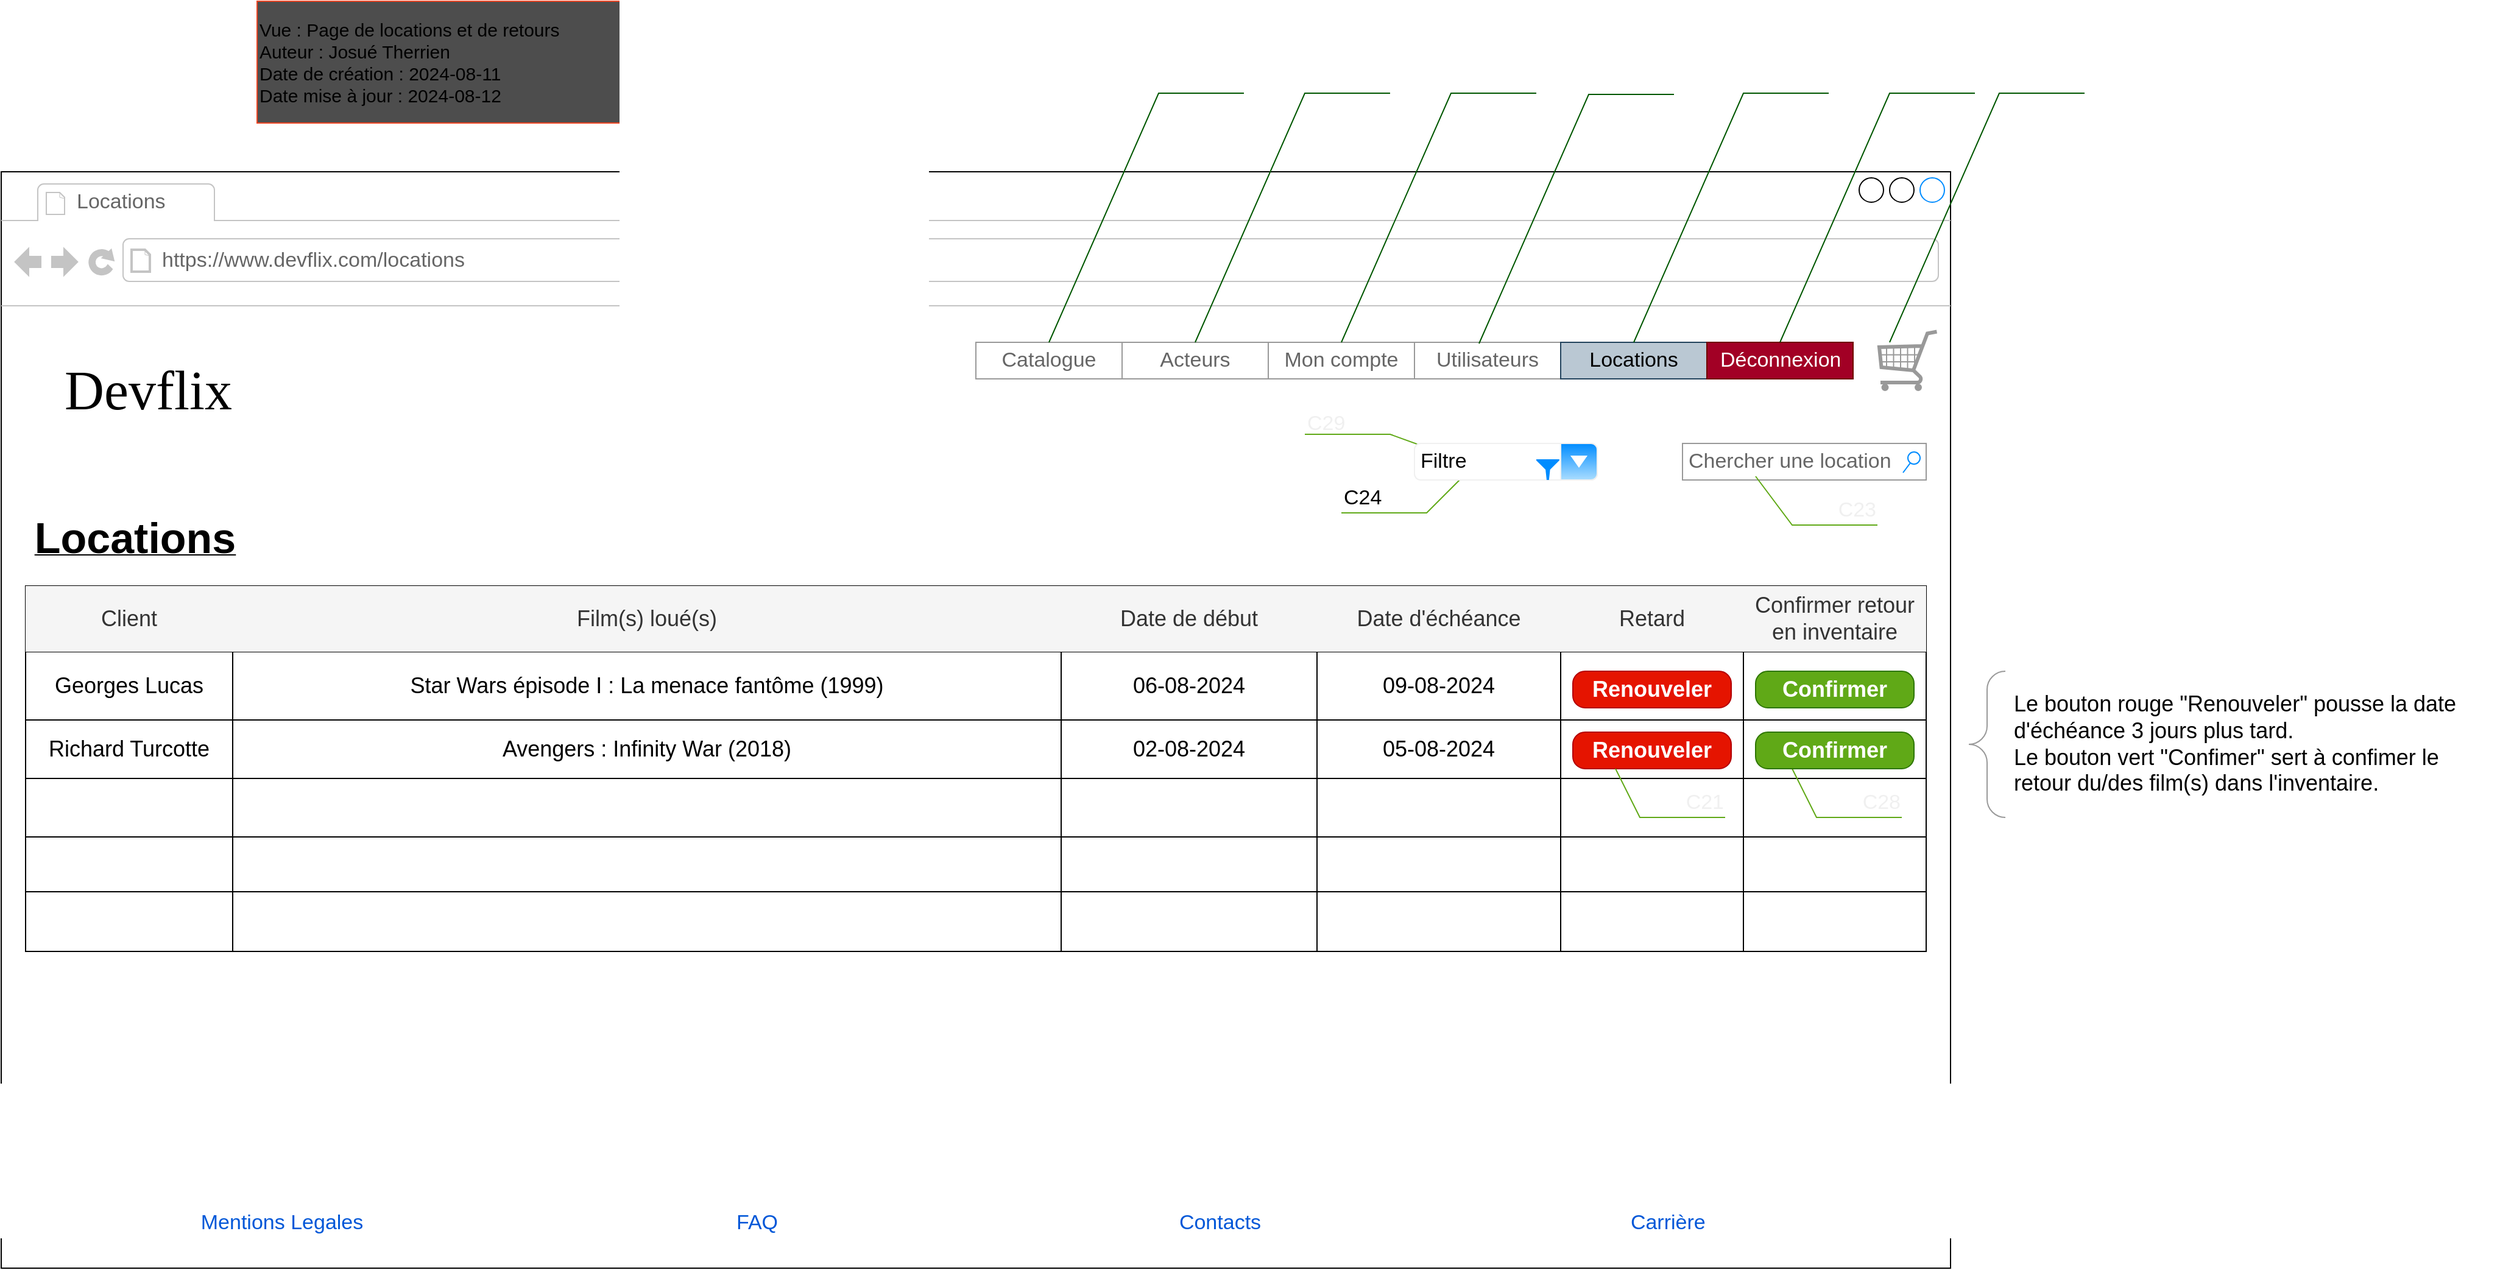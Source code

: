 <mxfile version="21.7.5" type="device">
  <diagram name="Page-1" id="HVN4WzkarxbkS2Vz0N3N">
    <mxGraphModel dx="1418" dy="1728" grid="1" gridSize="10" guides="1" tooltips="1" connect="1" arrows="1" fold="1" page="1" pageScale="1" pageWidth="1600" pageHeight="900" math="0" shadow="0">
      <root>
        <mxCell id="0" />
        <mxCell id="1" parent="0" />
        <mxCell id="bEMmbT1j2NkxgSVrj1q9-1" value="" style="strokeWidth=1;shadow=0;dashed=0;align=center;html=1;shape=mxgraph.mockup.containers.browserWindow;rSize=0;strokeColor2=#008cff;strokeColor3=#c4c4c4;mainText=,;recursiveResize=0;whiteSpace=wrap;spacingTop=0;horizontal=1;fontSize=20;" parent="1" vertex="1">
          <mxGeometry width="1600" height="900" as="geometry" />
        </mxCell>
        <mxCell id="bEMmbT1j2NkxgSVrj1q9-2" value="Locations" style="strokeWidth=1;shadow=0;dashed=0;align=center;html=1;shape=mxgraph.mockup.containers.anchor;fontSize=17;fontColor=#666666;align=left;whiteSpace=wrap;" parent="bEMmbT1j2NkxgSVrj1q9-1" vertex="1">
          <mxGeometry x="60" y="12" width="110" height="26" as="geometry" />
        </mxCell>
        <mxCell id="bEMmbT1j2NkxgSVrj1q9-3" value="https://www.devflix.com/locations" style="strokeWidth=1;shadow=0;dashed=0;align=center;html=1;shape=mxgraph.mockup.containers.anchor;rSize=0;fontSize=17;fontColor=#666666;align=left;" parent="bEMmbT1j2NkxgSVrj1q9-1" vertex="1">
          <mxGeometry x="130" y="60" width="250" height="26" as="geometry" />
        </mxCell>
        <mxCell id="bEMmbT1j2NkxgSVrj1q9-4" value="Chercher une location" style="strokeWidth=1;shadow=0;dashed=0;align=center;html=1;shape=mxgraph.mockup.forms.searchBox;strokeColor=#999999;mainText=;strokeColor2=#008cff;fontColor=#666666;fontSize=17;align=left;spacingLeft=3;whiteSpace=wrap;container=1;" parent="bEMmbT1j2NkxgSVrj1q9-1" vertex="1">
          <mxGeometry x="1380" y="223" width="200" height="30" as="geometry" />
        </mxCell>
        <mxCell id="bEMmbT1j2NkxgSVrj1q9-5" value="&lt;b&gt;&lt;u&gt;&lt;font style=&quot;font-size: 35px;&quot;&gt;Locations&lt;/font&gt;&lt;/u&gt;&lt;/b&gt;" style="text;html=1;strokeColor=none;fillColor=none;align=center;verticalAlign=middle;whiteSpace=wrap;rounded=0;" parent="bEMmbT1j2NkxgSVrj1q9-1" vertex="1">
          <mxGeometry x="20" y="270" width="180" height="60" as="geometry" />
        </mxCell>
        <mxCell id="bEMmbT1j2NkxgSVrj1q9-6" value="C24" style="strokeWidth=1;shadow=0;dashed=0;align=center;html=1;shape=mxgraph.mockup.text.callout;linkText=;textSize=17;textColor=#666666;callDir=SW;callStyle=line;fontSize=17;align=left;verticalAlign=bottom;strokeColor=#60A917;" parent="bEMmbT1j2NkxgSVrj1q9-1" vertex="1">
          <mxGeometry x="1100" y="250" width="100" height="30" as="geometry" />
        </mxCell>
        <mxCell id="bEMmbT1j2NkxgSVrj1q9-7" value="&lt;font color=&quot;#f0f0f0&quot;&gt;C23&lt;/font&gt;" style="strokeWidth=1;shadow=0;dashed=0;align=center;html=1;shape=mxgraph.mockup.text.callout;linkText=;textSize=17;textColor=#666666;callDir=SE;callStyle=line;fontSize=17;fontColor=#666666;align=right;verticalAlign=bottom;strokeColor=#60A917;" parent="bEMmbT1j2NkxgSVrj1q9-1" vertex="1">
          <mxGeometry x="1440" y="250" width="100" height="40" as="geometry" />
        </mxCell>
        <mxCell id="bEMmbT1j2NkxgSVrj1q9-8" value="&lt;font color=&quot;#f0f0f0&quot;&gt;C29&lt;/font&gt;" style="strokeWidth=1;shadow=0;dashed=0;align=center;html=1;shape=mxgraph.mockup.text.callout;linkText=;textSize=17;textColor=#666666;callDir=NW;callStyle=line;fontSize=17;fontColor=#666666;align=left;verticalAlign=top;strokeColor=#60A917;container=0;" parent="bEMmbT1j2NkxgSVrj1q9-1" vertex="1">
          <mxGeometry x="1070" y="190" width="110" height="40" as="geometry" />
        </mxCell>
        <mxCell id="bEMmbT1j2NkxgSVrj1q9-9" value="&lt;font color=&quot;#000000&quot;&gt;Filtre&lt;/font&gt;" style="strokeWidth=1;shadow=0;dashed=0;align=center;html=1;shape=mxgraph.mockup.forms.comboBox;strokeColor=#F0F0F0;fillColor=#008CFF;align=left;fillColor2=#aaddff;mainText=;fontColor=#ffffff;fontSize=17;spacingLeft=3;labelBackgroundColor=none;" parent="bEMmbT1j2NkxgSVrj1q9-1" vertex="1">
          <mxGeometry x="1160" y="223" width="150" height="30" as="geometry" />
        </mxCell>
        <mxCell id="bEMmbT1j2NkxgSVrj1q9-10" value="" style="sketch=0;aspect=fixed;pointerEvents=1;shadow=0;dashed=0;html=1;strokeColor=none;labelPosition=center;verticalLabelPosition=bottom;verticalAlign=top;align=center;fillColor=#008cff;shape=mxgraph.mscae.enterprise.filter;container=1;" parent="bEMmbT1j2NkxgSVrj1q9-1" vertex="1">
          <mxGeometry x="1260" y="236" width="18.89" height="17" as="geometry">
            <mxRectangle x="580" y="120" width="50" height="40" as="alternateBounds" />
          </mxGeometry>
        </mxCell>
        <mxCell id="bEMmbT1j2NkxgSVrj1q9-11" value="" style="shape=table;startSize=0;container=1;collapsible=0;childLayout=tableLayout;fontSize=18;" parent="bEMmbT1j2NkxgSVrj1q9-1" vertex="1">
          <mxGeometry x="20" y="340" width="1560" height="300" as="geometry" />
        </mxCell>
        <mxCell id="bEMmbT1j2NkxgSVrj1q9-12" style="shape=tableRow;horizontal=0;startSize=0;swimlaneHead=0;swimlaneBody=0;strokeColor=inherit;top=0;left=0;bottom=0;right=0;collapsible=0;dropTarget=0;fillColor=none;points=[[0,0.5],[1,0.5]];portConstraint=eastwest;fontSize=18;" parent="bEMmbT1j2NkxgSVrj1q9-11" vertex="1">
          <mxGeometry width="1560" height="54" as="geometry" />
        </mxCell>
        <mxCell id="bEMmbT1j2NkxgSVrj1q9-13" value="Client" style="shape=partialRectangle;html=1;whiteSpace=wrap;connectable=0;overflow=hidden;top=0;left=0;bottom=0;right=0;pointerEvents=1;fontSize=18;fillColor=#f5f5f5;strokeColor=#666666;strokeWidth=1;fillStyle=auto;fontColor=#333333;" parent="bEMmbT1j2NkxgSVrj1q9-12" vertex="1">
          <mxGeometry width="170" height="54" as="geometry">
            <mxRectangle width="170" height="54" as="alternateBounds" />
          </mxGeometry>
        </mxCell>
        <mxCell id="bEMmbT1j2NkxgSVrj1q9-14" value="Film(s) loué(s)" style="shape=partialRectangle;html=1;whiteSpace=wrap;connectable=0;strokeColor=#666666;overflow=hidden;fillColor=#f5f5f5;top=0;left=0;bottom=0;right=0;pointerEvents=1;fontSize=18;fontColor=#333333;" parent="bEMmbT1j2NkxgSVrj1q9-12" vertex="1">
          <mxGeometry x="170" width="680" height="54" as="geometry">
            <mxRectangle width="680" height="54" as="alternateBounds" />
          </mxGeometry>
        </mxCell>
        <mxCell id="bEMmbT1j2NkxgSVrj1q9-15" value="Date de début" style="shape=partialRectangle;html=1;whiteSpace=wrap;connectable=0;strokeColor=#666666;overflow=hidden;fillColor=#f5f5f5;top=0;left=0;bottom=0;right=0;pointerEvents=1;fontSize=18;fontColor=#333333;" parent="bEMmbT1j2NkxgSVrj1q9-12" vertex="1">
          <mxGeometry x="850" width="210" height="54" as="geometry">
            <mxRectangle width="210" height="54" as="alternateBounds" />
          </mxGeometry>
        </mxCell>
        <mxCell id="bEMmbT1j2NkxgSVrj1q9-16" value="Date d&#39;échéance" style="shape=partialRectangle;html=1;whiteSpace=wrap;connectable=0;strokeColor=#666666;overflow=hidden;fillColor=#f5f5f5;top=0;left=0;bottom=0;right=0;pointerEvents=1;fontSize=18;fontColor=#333333;" parent="bEMmbT1j2NkxgSVrj1q9-12" vertex="1">
          <mxGeometry x="1060" width="200" height="54" as="geometry">
            <mxRectangle width="200" height="54" as="alternateBounds" />
          </mxGeometry>
        </mxCell>
        <mxCell id="bEMmbT1j2NkxgSVrj1q9-17" value="Retard" style="shape=partialRectangle;html=1;whiteSpace=wrap;connectable=0;strokeColor=#666666;overflow=hidden;fillColor=#f5f5f5;top=0;left=0;bottom=0;right=0;pointerEvents=1;fontSize=18;fontColor=#333333;" parent="bEMmbT1j2NkxgSVrj1q9-12" vertex="1">
          <mxGeometry x="1260" width="150" height="54" as="geometry">
            <mxRectangle width="150" height="54" as="alternateBounds" />
          </mxGeometry>
        </mxCell>
        <mxCell id="bEMmbT1j2NkxgSVrj1q9-74" value="Confirmer retour en inventaire" style="shape=partialRectangle;html=1;whiteSpace=wrap;connectable=0;strokeColor=#666666;overflow=hidden;fillColor=#f5f5f5;top=0;left=0;bottom=0;right=0;pointerEvents=1;fontSize=18;fontColor=#333333;" parent="bEMmbT1j2NkxgSVrj1q9-12" vertex="1">
          <mxGeometry x="1410" width="150" height="54" as="geometry">
            <mxRectangle width="150" height="54" as="alternateBounds" />
          </mxGeometry>
        </mxCell>
        <mxCell id="bEMmbT1j2NkxgSVrj1q9-18" value="" style="shape=tableRow;horizontal=0;startSize=0;swimlaneHead=0;swimlaneBody=0;strokeColor=inherit;top=0;left=0;bottom=0;right=0;collapsible=0;dropTarget=0;fillColor=none;points=[[0,0.5],[1,0.5]];portConstraint=eastwest;fontSize=18;" parent="bEMmbT1j2NkxgSVrj1q9-11" vertex="1">
          <mxGeometry y="54" width="1560" height="56" as="geometry" />
        </mxCell>
        <mxCell id="bEMmbT1j2NkxgSVrj1q9-19" value="Georges Lucas" style="shape=partialRectangle;html=1;whiteSpace=wrap;connectable=0;strokeColor=inherit;overflow=hidden;fillColor=none;top=0;left=0;bottom=0;right=0;pointerEvents=1;fontSize=18;" parent="bEMmbT1j2NkxgSVrj1q9-18" vertex="1">
          <mxGeometry width="170" height="56" as="geometry">
            <mxRectangle width="170" height="56" as="alternateBounds" />
          </mxGeometry>
        </mxCell>
        <mxCell id="bEMmbT1j2NkxgSVrj1q9-20" value="Star Wars épisode I : La menace fantôme (1999)" style="shape=partialRectangle;html=1;whiteSpace=wrap;connectable=0;strokeColor=inherit;overflow=hidden;fillColor=none;top=0;left=0;bottom=0;right=0;pointerEvents=1;fontSize=18;" parent="bEMmbT1j2NkxgSVrj1q9-18" vertex="1">
          <mxGeometry x="170" width="680" height="56" as="geometry">
            <mxRectangle width="680" height="56" as="alternateBounds" />
          </mxGeometry>
        </mxCell>
        <mxCell id="bEMmbT1j2NkxgSVrj1q9-21" value="06-08-2024" style="shape=partialRectangle;html=1;whiteSpace=wrap;connectable=0;strokeColor=inherit;overflow=hidden;fillColor=none;top=0;left=0;bottom=0;right=0;pointerEvents=1;fontSize=18;" parent="bEMmbT1j2NkxgSVrj1q9-18" vertex="1">
          <mxGeometry x="850" width="210" height="56" as="geometry">
            <mxRectangle width="210" height="56" as="alternateBounds" />
          </mxGeometry>
        </mxCell>
        <mxCell id="bEMmbT1j2NkxgSVrj1q9-22" value="09-08-2024" style="shape=partialRectangle;html=1;whiteSpace=wrap;connectable=0;strokeColor=inherit;overflow=hidden;fillColor=none;top=0;left=0;bottom=0;right=0;pointerEvents=1;fontSize=18;" parent="bEMmbT1j2NkxgSVrj1q9-18" vertex="1">
          <mxGeometry x="1060" width="200" height="56" as="geometry">
            <mxRectangle width="200" height="56" as="alternateBounds" />
          </mxGeometry>
        </mxCell>
        <mxCell id="bEMmbT1j2NkxgSVrj1q9-23" style="shape=partialRectangle;html=1;whiteSpace=wrap;connectable=0;strokeColor=inherit;overflow=hidden;fillColor=none;top=0;left=0;bottom=0;right=0;pointerEvents=1;fontSize=18;" parent="bEMmbT1j2NkxgSVrj1q9-18" vertex="1">
          <mxGeometry x="1260" width="150" height="56" as="geometry">
            <mxRectangle width="150" height="56" as="alternateBounds" />
          </mxGeometry>
        </mxCell>
        <mxCell id="bEMmbT1j2NkxgSVrj1q9-75" style="shape=partialRectangle;html=1;whiteSpace=wrap;connectable=0;strokeColor=inherit;overflow=hidden;fillColor=none;top=0;left=0;bottom=0;right=0;pointerEvents=1;fontSize=18;" parent="bEMmbT1j2NkxgSVrj1q9-18" vertex="1">
          <mxGeometry x="1410" width="150" height="56" as="geometry">
            <mxRectangle width="150" height="56" as="alternateBounds" />
          </mxGeometry>
        </mxCell>
        <mxCell id="bEMmbT1j2NkxgSVrj1q9-24" value="" style="shape=tableRow;horizontal=0;startSize=0;swimlaneHead=0;swimlaneBody=0;strokeColor=inherit;top=0;left=0;bottom=0;right=0;collapsible=0;dropTarget=0;fillColor=none;points=[[0,0.5],[1,0.5]];portConstraint=eastwest;fontSize=18;" parent="bEMmbT1j2NkxgSVrj1q9-11" vertex="1">
          <mxGeometry y="110" width="1560" height="48" as="geometry" />
        </mxCell>
        <mxCell id="bEMmbT1j2NkxgSVrj1q9-25" value="Richard Turcotte" style="shape=partialRectangle;html=1;whiteSpace=wrap;connectable=0;overflow=hidden;top=0;left=0;bottom=0;right=0;pointerEvents=1;fontSize=18;fillColor=none;" parent="bEMmbT1j2NkxgSVrj1q9-24" vertex="1">
          <mxGeometry width="170" height="48" as="geometry">
            <mxRectangle width="170" height="48" as="alternateBounds" />
          </mxGeometry>
        </mxCell>
        <mxCell id="bEMmbT1j2NkxgSVrj1q9-26" value="Avengers : Infinity War (2018)" style="shape=partialRectangle;html=1;whiteSpace=wrap;connectable=0;overflow=hidden;top=0;left=0;bottom=0;right=0;pointerEvents=1;fontSize=18;fillColor=none;" parent="bEMmbT1j2NkxgSVrj1q9-24" vertex="1">
          <mxGeometry x="170" width="680" height="48" as="geometry">
            <mxRectangle width="680" height="48" as="alternateBounds" />
          </mxGeometry>
        </mxCell>
        <mxCell id="bEMmbT1j2NkxgSVrj1q9-27" value="02-08-2024" style="shape=partialRectangle;html=1;whiteSpace=wrap;connectable=0;overflow=hidden;top=0;left=0;bottom=0;right=0;pointerEvents=1;fontSize=18;fillColor=none;" parent="bEMmbT1j2NkxgSVrj1q9-24" vertex="1">
          <mxGeometry x="850" width="210" height="48" as="geometry">
            <mxRectangle width="210" height="48" as="alternateBounds" />
          </mxGeometry>
        </mxCell>
        <mxCell id="bEMmbT1j2NkxgSVrj1q9-28" value="05-08-2024" style="shape=partialRectangle;html=1;whiteSpace=wrap;connectable=0;overflow=hidden;top=0;left=0;bottom=0;right=0;pointerEvents=1;fontSize=18;fillColor=none;" parent="bEMmbT1j2NkxgSVrj1q9-24" vertex="1">
          <mxGeometry x="1060" width="200" height="48" as="geometry">
            <mxRectangle width="200" height="48" as="alternateBounds" />
          </mxGeometry>
        </mxCell>
        <mxCell id="bEMmbT1j2NkxgSVrj1q9-29" style="shape=partialRectangle;html=1;whiteSpace=wrap;connectable=0;overflow=hidden;top=0;left=0;bottom=0;right=0;pointerEvents=1;fontSize=18;fillColor=none;" parent="bEMmbT1j2NkxgSVrj1q9-24" vertex="1">
          <mxGeometry x="1260" width="150" height="48" as="geometry">
            <mxRectangle width="150" height="48" as="alternateBounds" />
          </mxGeometry>
        </mxCell>
        <mxCell id="bEMmbT1j2NkxgSVrj1q9-76" style="shape=partialRectangle;html=1;whiteSpace=wrap;connectable=0;overflow=hidden;top=0;left=0;bottom=0;right=0;pointerEvents=1;fontSize=18;fillColor=none;" parent="bEMmbT1j2NkxgSVrj1q9-24" vertex="1">
          <mxGeometry x="1410" width="150" height="48" as="geometry">
            <mxRectangle width="150" height="48" as="alternateBounds" />
          </mxGeometry>
        </mxCell>
        <mxCell id="bEMmbT1j2NkxgSVrj1q9-30" value="" style="shape=tableRow;horizontal=0;startSize=0;swimlaneHead=0;swimlaneBody=0;strokeColor=inherit;top=0;left=0;bottom=0;right=0;collapsible=0;dropTarget=0;fillColor=none;points=[[0,0.5],[1,0.5]];portConstraint=eastwest;fontSize=18;" parent="bEMmbT1j2NkxgSVrj1q9-11" vertex="1">
          <mxGeometry y="158" width="1560" height="48" as="geometry" />
        </mxCell>
        <mxCell id="bEMmbT1j2NkxgSVrj1q9-31" value="" style="shape=partialRectangle;html=1;whiteSpace=wrap;connectable=0;strokeColor=inherit;overflow=hidden;fillColor=none;top=0;left=0;bottom=0;right=0;pointerEvents=1;fontSize=18;" parent="bEMmbT1j2NkxgSVrj1q9-30" vertex="1">
          <mxGeometry width="170" height="48" as="geometry">
            <mxRectangle width="170" height="48" as="alternateBounds" />
          </mxGeometry>
        </mxCell>
        <mxCell id="bEMmbT1j2NkxgSVrj1q9-32" value="" style="shape=partialRectangle;html=1;whiteSpace=wrap;connectable=0;strokeColor=inherit;overflow=hidden;fillColor=none;top=0;left=0;bottom=0;right=0;pointerEvents=1;fontSize=18;" parent="bEMmbT1j2NkxgSVrj1q9-30" vertex="1">
          <mxGeometry x="170" width="680" height="48" as="geometry">
            <mxRectangle width="680" height="48" as="alternateBounds" />
          </mxGeometry>
        </mxCell>
        <mxCell id="bEMmbT1j2NkxgSVrj1q9-33" style="shape=partialRectangle;html=1;whiteSpace=wrap;connectable=0;strokeColor=inherit;overflow=hidden;fillColor=none;top=0;left=0;bottom=0;right=0;pointerEvents=1;fontSize=18;" parent="bEMmbT1j2NkxgSVrj1q9-30" vertex="1">
          <mxGeometry x="850" width="210" height="48" as="geometry">
            <mxRectangle width="210" height="48" as="alternateBounds" />
          </mxGeometry>
        </mxCell>
        <mxCell id="bEMmbT1j2NkxgSVrj1q9-34" style="shape=partialRectangle;html=1;whiteSpace=wrap;connectable=0;strokeColor=inherit;overflow=hidden;fillColor=none;top=0;left=0;bottom=0;right=0;pointerEvents=1;fontSize=18;" parent="bEMmbT1j2NkxgSVrj1q9-30" vertex="1">
          <mxGeometry x="1060" width="200" height="48" as="geometry">
            <mxRectangle width="200" height="48" as="alternateBounds" />
          </mxGeometry>
        </mxCell>
        <mxCell id="bEMmbT1j2NkxgSVrj1q9-35" style="shape=partialRectangle;html=1;whiteSpace=wrap;connectable=0;strokeColor=inherit;overflow=hidden;fillColor=none;top=0;left=0;bottom=0;right=0;pointerEvents=1;fontSize=18;" parent="bEMmbT1j2NkxgSVrj1q9-30" vertex="1">
          <mxGeometry x="1260" width="150" height="48" as="geometry">
            <mxRectangle width="150" height="48" as="alternateBounds" />
          </mxGeometry>
        </mxCell>
        <mxCell id="bEMmbT1j2NkxgSVrj1q9-77" style="shape=partialRectangle;html=1;whiteSpace=wrap;connectable=0;strokeColor=inherit;overflow=hidden;fillColor=none;top=0;left=0;bottom=0;right=0;pointerEvents=1;fontSize=18;" parent="bEMmbT1j2NkxgSVrj1q9-30" vertex="1">
          <mxGeometry x="1410" width="150" height="48" as="geometry">
            <mxRectangle width="150" height="48" as="alternateBounds" />
          </mxGeometry>
        </mxCell>
        <mxCell id="bEMmbT1j2NkxgSVrj1q9-36" style="shape=tableRow;horizontal=0;startSize=0;swimlaneHead=0;swimlaneBody=0;strokeColor=inherit;top=0;left=0;bottom=0;right=0;collapsible=0;dropTarget=0;fillColor=none;points=[[0,0.5],[1,0.5]];portConstraint=eastwest;fontSize=18;" parent="bEMmbT1j2NkxgSVrj1q9-11" vertex="1">
          <mxGeometry y="206" width="1560" height="45" as="geometry" />
        </mxCell>
        <mxCell id="bEMmbT1j2NkxgSVrj1q9-37" style="shape=partialRectangle;html=1;whiteSpace=wrap;connectable=0;strokeColor=inherit;overflow=hidden;fillColor=none;top=0;left=0;bottom=0;right=0;pointerEvents=1;fontSize=18;" parent="bEMmbT1j2NkxgSVrj1q9-36" vertex="1">
          <mxGeometry width="170" height="45" as="geometry">
            <mxRectangle width="170" height="45" as="alternateBounds" />
          </mxGeometry>
        </mxCell>
        <mxCell id="bEMmbT1j2NkxgSVrj1q9-38" style="shape=partialRectangle;html=1;whiteSpace=wrap;connectable=0;strokeColor=inherit;overflow=hidden;fillColor=none;top=0;left=0;bottom=0;right=0;pointerEvents=1;fontSize=18;" parent="bEMmbT1j2NkxgSVrj1q9-36" vertex="1">
          <mxGeometry x="170" width="680" height="45" as="geometry">
            <mxRectangle width="680" height="45" as="alternateBounds" />
          </mxGeometry>
        </mxCell>
        <mxCell id="bEMmbT1j2NkxgSVrj1q9-39" style="shape=partialRectangle;html=1;whiteSpace=wrap;connectable=0;strokeColor=inherit;overflow=hidden;fillColor=none;top=0;left=0;bottom=0;right=0;pointerEvents=1;fontSize=18;" parent="bEMmbT1j2NkxgSVrj1q9-36" vertex="1">
          <mxGeometry x="850" width="210" height="45" as="geometry">
            <mxRectangle width="210" height="45" as="alternateBounds" />
          </mxGeometry>
        </mxCell>
        <mxCell id="bEMmbT1j2NkxgSVrj1q9-40" style="shape=partialRectangle;html=1;whiteSpace=wrap;connectable=0;strokeColor=inherit;overflow=hidden;fillColor=none;top=0;left=0;bottom=0;right=0;pointerEvents=1;fontSize=18;" parent="bEMmbT1j2NkxgSVrj1q9-36" vertex="1">
          <mxGeometry x="1060" width="200" height="45" as="geometry">
            <mxRectangle width="200" height="45" as="alternateBounds" />
          </mxGeometry>
        </mxCell>
        <mxCell id="bEMmbT1j2NkxgSVrj1q9-41" style="shape=partialRectangle;html=1;whiteSpace=wrap;connectable=0;strokeColor=inherit;overflow=hidden;fillColor=none;top=0;left=0;bottom=0;right=0;pointerEvents=1;fontSize=18;" parent="bEMmbT1j2NkxgSVrj1q9-36" vertex="1">
          <mxGeometry x="1260" width="150" height="45" as="geometry">
            <mxRectangle width="150" height="45" as="alternateBounds" />
          </mxGeometry>
        </mxCell>
        <mxCell id="bEMmbT1j2NkxgSVrj1q9-78" style="shape=partialRectangle;html=1;whiteSpace=wrap;connectable=0;strokeColor=inherit;overflow=hidden;fillColor=none;top=0;left=0;bottom=0;right=0;pointerEvents=1;fontSize=18;" parent="bEMmbT1j2NkxgSVrj1q9-36" vertex="1">
          <mxGeometry x="1410" width="150" height="45" as="geometry">
            <mxRectangle width="150" height="45" as="alternateBounds" />
          </mxGeometry>
        </mxCell>
        <mxCell id="bEMmbT1j2NkxgSVrj1q9-42" style="shape=tableRow;horizontal=0;startSize=0;swimlaneHead=0;swimlaneBody=0;strokeColor=inherit;top=0;left=0;bottom=0;right=0;collapsible=0;dropTarget=0;fillColor=none;points=[[0,0.5],[1,0.5]];portConstraint=eastwest;fontSize=18;" parent="bEMmbT1j2NkxgSVrj1q9-11" vertex="1">
          <mxGeometry y="251" width="1560" height="49" as="geometry" />
        </mxCell>
        <mxCell id="bEMmbT1j2NkxgSVrj1q9-43" style="shape=partialRectangle;html=1;whiteSpace=wrap;connectable=0;strokeColor=inherit;overflow=hidden;fillColor=none;top=0;left=0;bottom=0;right=0;pointerEvents=1;fontSize=18;" parent="bEMmbT1j2NkxgSVrj1q9-42" vertex="1">
          <mxGeometry width="170" height="49" as="geometry">
            <mxRectangle width="170" height="49" as="alternateBounds" />
          </mxGeometry>
        </mxCell>
        <mxCell id="bEMmbT1j2NkxgSVrj1q9-44" style="shape=partialRectangle;html=1;whiteSpace=wrap;connectable=0;strokeColor=inherit;overflow=hidden;fillColor=none;top=0;left=0;bottom=0;right=0;pointerEvents=1;fontSize=18;" parent="bEMmbT1j2NkxgSVrj1q9-42" vertex="1">
          <mxGeometry x="170" width="680" height="49" as="geometry">
            <mxRectangle width="680" height="49" as="alternateBounds" />
          </mxGeometry>
        </mxCell>
        <mxCell id="bEMmbT1j2NkxgSVrj1q9-45" style="shape=partialRectangle;html=1;whiteSpace=wrap;connectable=0;strokeColor=inherit;overflow=hidden;fillColor=none;top=0;left=0;bottom=0;right=0;pointerEvents=1;fontSize=18;" parent="bEMmbT1j2NkxgSVrj1q9-42" vertex="1">
          <mxGeometry x="850" width="210" height="49" as="geometry">
            <mxRectangle width="210" height="49" as="alternateBounds" />
          </mxGeometry>
        </mxCell>
        <mxCell id="bEMmbT1j2NkxgSVrj1q9-46" style="shape=partialRectangle;html=1;whiteSpace=wrap;connectable=0;strokeColor=inherit;overflow=hidden;fillColor=none;top=0;left=0;bottom=0;right=0;pointerEvents=1;fontSize=18;" parent="bEMmbT1j2NkxgSVrj1q9-42" vertex="1">
          <mxGeometry x="1060" width="200" height="49" as="geometry">
            <mxRectangle width="200" height="49" as="alternateBounds" />
          </mxGeometry>
        </mxCell>
        <mxCell id="bEMmbT1j2NkxgSVrj1q9-47" style="shape=partialRectangle;html=1;whiteSpace=wrap;connectable=0;strokeColor=inherit;overflow=hidden;fillColor=none;top=0;left=0;bottom=0;right=0;pointerEvents=1;fontSize=18;" parent="bEMmbT1j2NkxgSVrj1q9-42" vertex="1">
          <mxGeometry x="1260" width="150" height="49" as="geometry">
            <mxRectangle width="150" height="49" as="alternateBounds" />
          </mxGeometry>
        </mxCell>
        <mxCell id="bEMmbT1j2NkxgSVrj1q9-79" style="shape=partialRectangle;html=1;whiteSpace=wrap;connectable=0;strokeColor=inherit;overflow=hidden;fillColor=none;top=0;left=0;bottom=0;right=0;pointerEvents=1;fontSize=18;" parent="bEMmbT1j2NkxgSVrj1q9-42" vertex="1">
          <mxGeometry x="1410" width="150" height="49" as="geometry">
            <mxRectangle width="150" height="49" as="alternateBounds" />
          </mxGeometry>
        </mxCell>
        <mxCell id="bEMmbT1j2NkxgSVrj1q9-48" value="Mentions Legales" style="fillColor=none;strokeColor=none;html=1;fontColor=#0057D8;align=center;verticalAlign=middle;fontStyle=0;fontSize=17;" parent="bEMmbT1j2NkxgSVrj1q9-1" vertex="1">
          <mxGeometry x="105" y="825" width="250" height="75" as="geometry" />
        </mxCell>
        <mxCell id="bEMmbT1j2NkxgSVrj1q9-49" value="FAQ" style="fillColor=none;strokeColor=none;html=1;fontColor=#0057D8;align=center;verticalAlign=middle;fontStyle=0;fontSize=17;fontFamily=Helvetica;" parent="bEMmbT1j2NkxgSVrj1q9-1" vertex="1">
          <mxGeometry x="495" y="825" width="250" height="75" as="geometry" />
        </mxCell>
        <mxCell id="bEMmbT1j2NkxgSVrj1q9-50" value="Contacts" style="fillColor=none;strokeColor=none;html=1;fontColor=#0057D8;align=center;verticalAlign=middle;fontStyle=0;fontSize=17;fontFamily=Helvetica;" parent="bEMmbT1j2NkxgSVrj1q9-1" vertex="1">
          <mxGeometry x="875" y="825" width="250" height="75" as="geometry" />
        </mxCell>
        <mxCell id="bEMmbT1j2NkxgSVrj1q9-51" value="Carrière&amp;nbsp;" style="fillColor=none;strokeColor=none;html=1;fontColor=#0057D8;align=center;verticalAlign=middle;fontStyle=0;fontSize=17;fontFamily=Helvetica;" parent="bEMmbT1j2NkxgSVrj1q9-1" vertex="1">
          <mxGeometry x="1245" y="825" width="250" height="75" as="geometry" />
        </mxCell>
        <mxCell id="bEMmbT1j2NkxgSVrj1q9-52" value="Devflix" style="text;html=1;points=[];align=left;verticalAlign=top;spacingTop=-4;fontSize=45;fontFamily=Verdana;" parent="bEMmbT1j2NkxgSVrj1q9-1" vertex="1">
          <mxGeometry x="50" y="150" width="340" height="50" as="geometry" />
        </mxCell>
        <mxCell id="bEMmbT1j2NkxgSVrj1q9-53" value="&lt;font style=&quot;font-size: 18px;&quot;&gt;Renouveler&lt;/font&gt;" style="strokeWidth=1;shadow=0;dashed=0;align=center;html=1;shape=mxgraph.mockup.buttons.button;strokeColor=#B20000;mainText=;buttonStyle=round;fontSize=17;fontStyle=1;fillColor=#e51400;whiteSpace=wrap;fontColor=#ffffff;" parent="bEMmbT1j2NkxgSVrj1q9-1" vertex="1">
          <mxGeometry x="1290" y="460" width="130" height="30" as="geometry" />
        </mxCell>
        <mxCell id="bEMmbT1j2NkxgSVrj1q9-54" value="C21" style="strokeWidth=1;shadow=0;dashed=0;align=center;html=1;shape=mxgraph.mockup.text.callout;linkText=;textSize=17;textColor=#666666;callDir=SE;callStyle=line;fontSize=17;fontColor=#F0F0F0;align=right;verticalAlign=bottom;strokeColor=#60A917;" parent="bEMmbT1j2NkxgSVrj1q9-1" vertex="1">
          <mxGeometry x="1325" y="490" width="90" height="40" as="geometry" />
        </mxCell>
        <mxCell id="bEMmbT1j2NkxgSVrj1q9-80" value="C28" style="strokeWidth=1;shadow=0;dashed=0;align=center;html=1;shape=mxgraph.mockup.text.callout;linkText=;textSize=17;textColor=#666666;callDir=SE;callStyle=line;fontSize=17;fontColor=#F0F0F0;align=right;verticalAlign=bottom;strokeColor=#60A917;" parent="bEMmbT1j2NkxgSVrj1q9-1" vertex="1">
          <mxGeometry x="1470" y="490" width="90" height="40" as="geometry" />
        </mxCell>
        <mxCell id="bEMmbT1j2NkxgSVrj1q9-81" value="&lt;font style=&quot;font-size: 18px;&quot;&gt;Confirmer&lt;/font&gt;" style="strokeWidth=1;shadow=0;dashed=0;align=center;html=1;shape=mxgraph.mockup.buttons.button;strokeColor=#2D7600;fontColor=#ffffff;mainText=;buttonStyle=round;fontSize=17;fontStyle=1;fillColor=#60a917;whiteSpace=wrap;" parent="bEMmbT1j2NkxgSVrj1q9-1" vertex="1">
          <mxGeometry x="1440" y="460" width="130" height="30" as="geometry" />
        </mxCell>
        <mxCell id="bEMmbT1j2NkxgSVrj1q9-83" value="&lt;font style=&quot;font-size: 18px;&quot;&gt;Confirmer&lt;/font&gt;" style="strokeWidth=1;shadow=0;dashed=0;align=center;html=1;shape=mxgraph.mockup.buttons.button;strokeColor=#2D7600;fontColor=#ffffff;mainText=;buttonStyle=round;fontSize=17;fontStyle=1;fillColor=#60a917;whiteSpace=wrap;" parent="bEMmbT1j2NkxgSVrj1q9-1" vertex="1">
          <mxGeometry x="1440" y="410" width="130" height="30" as="geometry" />
        </mxCell>
        <mxCell id="bEMmbT1j2NkxgSVrj1q9-84" value="&lt;font style=&quot;font-size: 18px;&quot;&gt;Renouveler&lt;/font&gt;" style="strokeWidth=1;shadow=0;dashed=0;align=center;html=1;shape=mxgraph.mockup.buttons.button;strokeColor=#B20000;mainText=;buttonStyle=round;fontSize=17;fontStyle=1;fillColor=#e51400;whiteSpace=wrap;fontColor=#ffffff;" parent="bEMmbT1j2NkxgSVrj1q9-1" vertex="1">
          <mxGeometry x="1290" y="410" width="130" height="30" as="geometry" />
        </mxCell>
        <mxCell id="bEMmbT1j2NkxgSVrj1q9-72" value="" style="labelPosition=right;align=left;strokeWidth=1;shape=mxgraph.mockup.markup.curlyBrace;html=1;shadow=0;dashed=0;strokeColor=#999999;direction=south;flipH=1;" parent="1" vertex="1">
          <mxGeometry x="1610" y="410" width="40" height="120" as="geometry" />
        </mxCell>
        <mxCell id="bEMmbT1j2NkxgSVrj1q9-73" value="&lt;font style=&quot;font-size: 18px;&quot;&gt;Le bouton rouge &quot;Renouveler&quot; pousse la date d&#39;échéance 3 jours plus tard.&lt;br&gt;Le bouton vert &quot;Confimer&quot; sert à confimer le retour du/des film(s) dans l&#39;inventaire.&lt;br&gt;&lt;/font&gt;" style="text;html=1;strokeColor=none;fillColor=none;align=left;verticalAlign=middle;whiteSpace=wrap;rounded=0;" parent="1" vertex="1">
          <mxGeometry x="1650" y="422.5" width="400" height="95" as="geometry" />
        </mxCell>
        <mxCell id="svUkmwiJ7DiEOeQE-FV4-1" value="&lt;font style=&quot;font-size: 15px;&quot;&gt;Vue : Page de locations et de retours&lt;br&gt;Auteur : Josué Therrien&lt;br&gt;Date de création : 2024-08-11&lt;br&gt;Date mise à jour : 2024-08-12&lt;/font&gt;" style="rounded=0;whiteSpace=wrap;html=1;align=left;fillColor=#4D4D4D;strokeColor=#F04624;" parent="1" vertex="1">
          <mxGeometry x="210" y="-140" width="419" height="100" as="geometry" />
        </mxCell>
        <mxCell id="ful-t7e2qjo3mLuP1FfM-1" value="" style="group;movable=1;resizable=1;rotatable=1;deletable=1;editable=1;locked=0;connectable=1;" parent="1" vertex="1" connectable="0">
          <mxGeometry x="780" y="-90" width="930" height="280" as="geometry" />
        </mxCell>
        <mxCell id="ful-t7e2qjo3mLuP1FfM-2" value="" style="swimlane;shape=mxgraph.bootstrap.anchor;strokeColor=#999999;fillColor=#ffffff;fontColor=#666666;childLayout=stackLayout;horizontal=0;startSize=0;horizontalStack=1;resizeParent=1;resizeParentMax=0;resizeLast=0;collapsible=0;marginBottom=0;whiteSpace=wrap;html=1;" parent="ful-t7e2qjo3mLuP1FfM-1" vertex="1">
          <mxGeometry x="20" y="230" width="720" height="30" as="geometry" />
        </mxCell>
        <mxCell id="ful-t7e2qjo3mLuP1FfM-3" value="Catalogue" style="text;strokeColor=inherit;align=center;verticalAlign=middle;spacingLeft=10;spacingRight=10;overflow=hidden;points=[[0,0.5],[1,0.5]];portConstraint=eastwest;rotatable=0;whiteSpace=wrap;html=1;fillColor=inherit;fontColor=inherit;fontSize=17;" parent="ful-t7e2qjo3mLuP1FfM-2" vertex="1">
          <mxGeometry width="120" height="30" as="geometry" />
        </mxCell>
        <mxCell id="ful-t7e2qjo3mLuP1FfM-4" value="Acteurs" style="text;strokeColor=inherit;align=center;verticalAlign=middle;spacingLeft=10;spacingRight=10;overflow=hidden;points=[[0,0.5],[1,0.5]];portConstraint=eastwest;rotatable=0;whiteSpace=wrap;html=1;fillColor=inherit;fontColor=inherit;fontSize=17;" parent="ful-t7e2qjo3mLuP1FfM-2" vertex="1">
          <mxGeometry x="120" width="120" height="30" as="geometry" />
        </mxCell>
        <mxCell id="ful-t7e2qjo3mLuP1FfM-5" value="Mon compte" style="text;strokeColor=inherit;align=center;verticalAlign=middle;spacingLeft=10;spacingRight=10;overflow=hidden;points=[[0,0.5],[1,0.5]];portConstraint=eastwest;rotatable=0;whiteSpace=wrap;html=1;fillColor=inherit;fontColor=inherit;fontSize=17;" parent="ful-t7e2qjo3mLuP1FfM-2" vertex="1">
          <mxGeometry x="240" width="120" height="30" as="geometry" />
        </mxCell>
        <mxCell id="ful-t7e2qjo3mLuP1FfM-6" value="Utilisateurs" style="text;strokeColor=inherit;align=center;verticalAlign=middle;spacingLeft=10;spacingRight=10;overflow=hidden;points=[[0,0.5],[1,0.5]];portConstraint=eastwest;rotatable=0;whiteSpace=wrap;html=1;fillColor=inherit;fontColor=inherit;fontSize=17;" parent="ful-t7e2qjo3mLuP1FfM-2" vertex="1">
          <mxGeometry x="360" width="120" height="30" as="geometry" />
        </mxCell>
        <mxCell id="ful-t7e2qjo3mLuP1FfM-7" value="Locations" style="text;strokeColor=#23445d;align=center;verticalAlign=middle;spacingLeft=10;spacingRight=10;overflow=hidden;points=[[0,0.5],[1,0.5]];portConstraint=eastwest;rotatable=0;whiteSpace=wrap;html=1;fillColor=#bac8d3;fontSize=17;" parent="ful-t7e2qjo3mLuP1FfM-2" vertex="1">
          <mxGeometry x="480" width="120" height="30" as="geometry" />
        </mxCell>
        <mxCell id="ful-t7e2qjo3mLuP1FfM-8" value="Déconnexion&amp;nbsp;" style="text;strokeColor=#6F0000;align=center;verticalAlign=middle;spacingLeft=10;spacingRight=10;overflow=hidden;points=[[0,0.5],[1,0.5]];portConstraint=eastwest;rotatable=0;whiteSpace=wrap;html=1;fillColor=#a20025;fontColor=#ffffff;fontSize=17;" parent="ful-t7e2qjo3mLuP1FfM-2" vertex="1">
          <mxGeometry x="600" width="120" height="30" as="geometry" />
        </mxCell>
        <mxCell id="ful-t7e2qjo3mLuP1FfM-9" value="C4" style="strokeWidth=1;shadow=0;dashed=0;align=center;html=1;shape=mxgraph.mockup.text.callout;linkText=;textSize=17;textColor=#666666;callDir=NE;callStyle=line;fontSize=17;align=right;verticalAlign=top;strokeColor=#005700;fillColor=#008a00;fontColor=#ffffff;" parent="ful-t7e2qjo3mLuP1FfM-1" vertex="1">
          <mxGeometry x="200" width="160" height="230" as="geometry" />
        </mxCell>
        <mxCell id="ful-t7e2qjo3mLuP1FfM-10" value="C1" style="strokeWidth=1;shadow=0;dashed=0;align=center;html=1;shape=mxgraph.mockup.text.callout;linkText=;textSize=17;textColor=#666666;callDir=NE;callStyle=line;fontSize=17;align=right;verticalAlign=top;strokeColor=#005700;fillColor=#008a00;fontColor=#ffffff;" parent="ful-t7e2qjo3mLuP1FfM-1" vertex="1">
          <mxGeometry x="80" width="160" height="230" as="geometry" />
        </mxCell>
        <mxCell id="ful-t7e2qjo3mLuP1FfM-11" value="C17" style="strokeWidth=1;shadow=0;dashed=0;align=center;html=1;shape=mxgraph.mockup.text.callout;linkText=;textSize=17;textColor=#666666;callDir=NE;callStyle=line;fontSize=17;align=right;verticalAlign=top;strokeColor=#005700;fillColor=#008a00;fontColor=#ffffff;" parent="ful-t7e2qjo3mLuP1FfM-1" vertex="1">
          <mxGeometry x="320" width="160" height="230" as="geometry" />
        </mxCell>
        <mxCell id="ful-t7e2qjo3mLuP1FfM-12" value="C19" style="strokeWidth=1;shadow=0;dashed=0;align=center;html=1;shape=mxgraph.mockup.text.callout;linkText=;textSize=17;textColor=#666666;callDir=NE;callStyle=line;fontSize=17;align=right;verticalAlign=top;strokeColor=#005700;fillColor=#008a00;fontColor=#ffffff;" parent="ful-t7e2qjo3mLuP1FfM-1" vertex="1">
          <mxGeometry x="560" width="160" height="230" as="geometry" />
        </mxCell>
        <mxCell id="ful-t7e2qjo3mLuP1FfM-13" value="" style="verticalLabelPosition=bottom;shadow=0;dashed=0;align=center;html=1;verticalAlign=top;strokeWidth=1;shape=mxgraph.mockup.misc.shoppingCart;strokeColor=#999999;" parent="ful-t7e2qjo3mLuP1FfM-1" vertex="1">
          <mxGeometry x="760" y="220" width="50" height="50" as="geometry" />
        </mxCell>
        <mxCell id="ful-t7e2qjo3mLuP1FfM-14" value="C46" style="strokeWidth=1;shadow=0;dashed=0;align=center;html=1;shape=mxgraph.mockup.text.callout;linkText=;textSize=17;textColor=#666666;callDir=NE;callStyle=line;fontSize=17;align=right;verticalAlign=top;strokeColor=#005700;fillColor=#008a00;fontColor=#ffffff;" parent="ful-t7e2qjo3mLuP1FfM-1" vertex="1">
          <mxGeometry x="680" width="160" height="230" as="geometry" />
        </mxCell>
        <mxCell id="ful-t7e2qjo3mLuP1FfM-15" value="C9" style="strokeWidth=1;shadow=0;dashed=0;align=center;html=1;shape=mxgraph.mockup.text.callout;linkText=;textSize=17;textColor=#666666;callDir=NE;callStyle=line;fontSize=17;align=right;verticalAlign=top;strokeColor=#005700;fillColor=#008a00;fontColor=#ffffff;container=0;" parent="ful-t7e2qjo3mLuP1FfM-1" vertex="1">
          <mxGeometry x="770" width="160" height="230" as="geometry" />
        </mxCell>
        <mxCell id="ful-t7e2qjo3mLuP1FfM-16" value="C42" style="strokeWidth=1;shadow=0;dashed=0;align=center;html=1;shape=mxgraph.mockup.text.callout;linkText=;textSize=17;textColor=#666666;callDir=NE;callStyle=line;fontSize=17;align=right;verticalAlign=top;strokeColor=#005700;fillColor=#008a00;fontColor=#ffffff;" parent="ful-t7e2qjo3mLuP1FfM-1" vertex="1">
          <mxGeometry x="433" y="1" width="160" height="230" as="geometry" />
        </mxCell>
      </root>
    </mxGraphModel>
  </diagram>
</mxfile>
